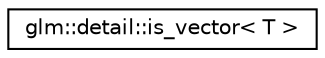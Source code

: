 digraph "Graphical Class Hierarchy"
{
  edge [fontname="Helvetica",fontsize="10",labelfontname="Helvetica",labelfontsize="10"];
  node [fontname="Helvetica",fontsize="10",shape=record];
  rankdir="LR";
  Node1 [label="glm::detail::is_vector\< T \>",height=0.2,width=0.4,color="black", fillcolor="white", style="filled",URL="$structglm_1_1detail_1_1is__vector.html"];
}
